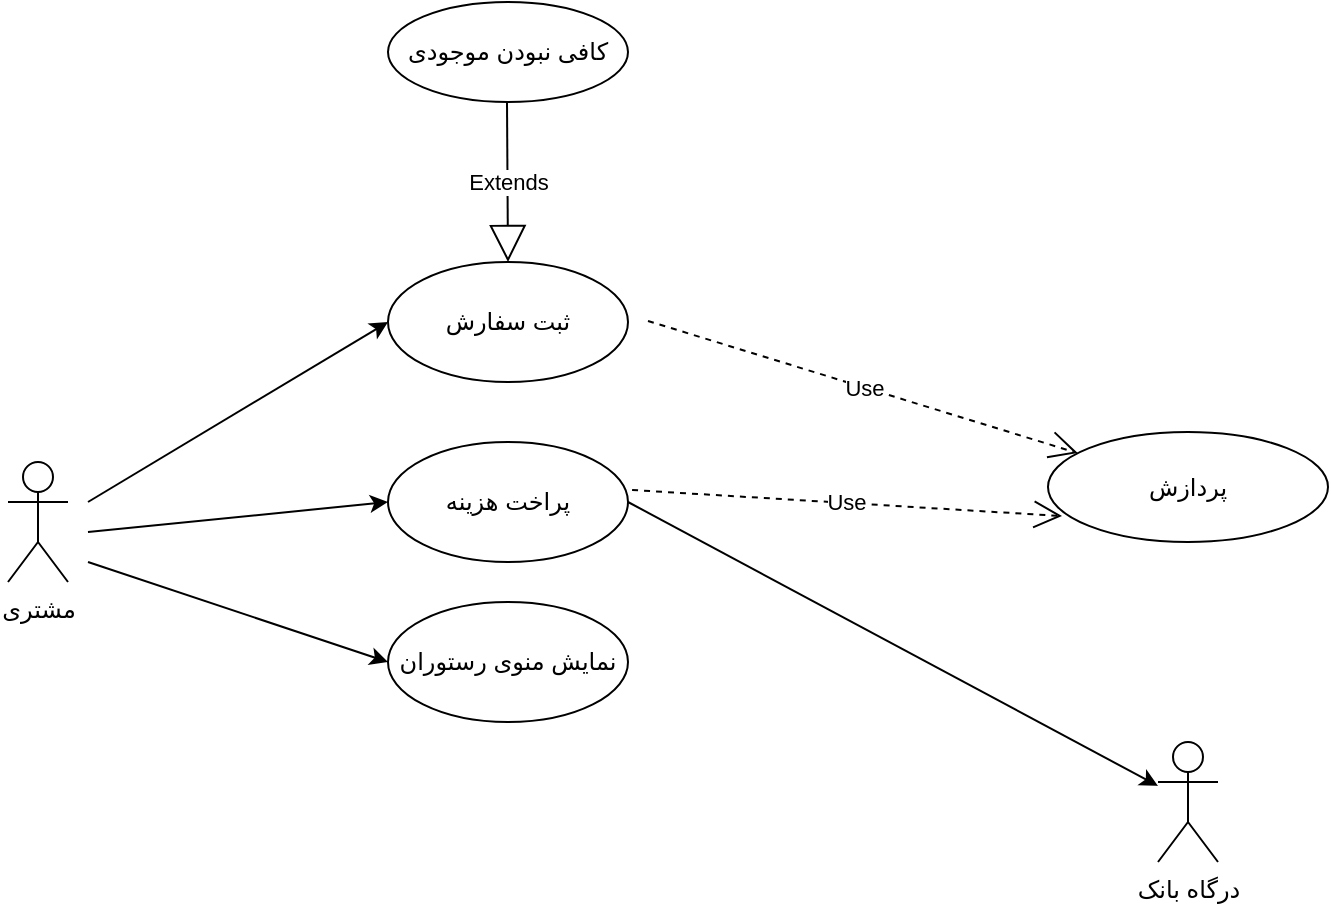 <mxfile version="14.8.1" type="github">
  <diagram id="6kZRcd2nzZi-CScO0-am" name="Page-1">
    <mxGraphModel dx="1102" dy="582" grid="1" gridSize="10" guides="1" tooltips="1" connect="1" arrows="1" fold="1" page="1" pageScale="1" pageWidth="827" pageHeight="1169" math="0" shadow="0">
      <root>
        <mxCell id="0" />
        <mxCell id="1" parent="0" />
        <mxCell id="eNLkJmlqLFpq8DJfVEhJ-1" value="مشتری" style="shape=umlActor;verticalLabelPosition=bottom;verticalAlign=top;html=1;outlineConnect=0;" parent="1" vertex="1">
          <mxGeometry x="80" y="240" width="30" height="60" as="geometry" />
        </mxCell>
        <mxCell id="zZH4B9XZtavpI2Gc8XmQ-1" value="" style="endArrow=classic;html=1;entryX=0;entryY=0.5;entryDx=0;entryDy=0;" parent="1" target="zZH4B9XZtavpI2Gc8XmQ-2" edge="1">
          <mxGeometry width="50" height="50" relative="1" as="geometry">
            <mxPoint x="120" y="260" as="sourcePoint" />
            <mxPoint x="270" y="180" as="targetPoint" />
          </mxGeometry>
        </mxCell>
        <mxCell id="zZH4B9XZtavpI2Gc8XmQ-2" value="ثبت سفارش" style="ellipse;whiteSpace=wrap;html=1;" parent="1" vertex="1">
          <mxGeometry x="270" y="140" width="120" height="60" as="geometry" />
        </mxCell>
        <mxCell id="zZH4B9XZtavpI2Gc8XmQ-3" value="" style="endArrow=classic;html=1;entryX=0;entryY=0.5;entryDx=0;entryDy=0;" parent="1" target="zZH4B9XZtavpI2Gc8XmQ-5" edge="1">
          <mxGeometry width="50" height="50" relative="1" as="geometry">
            <mxPoint x="120" y="275" as="sourcePoint" />
            <mxPoint x="260" y="265" as="targetPoint" />
          </mxGeometry>
        </mxCell>
        <mxCell id="zZH4B9XZtavpI2Gc8XmQ-5" value="پراخت هزینه" style="ellipse;whiteSpace=wrap;html=1;" parent="1" vertex="1">
          <mxGeometry x="270" y="230" width="120" height="60" as="geometry" />
        </mxCell>
        <mxCell id="YuZ7fpBsX5htOMO5wbOO-1" value="درگاه بانک" style="shape=umlActor;verticalLabelPosition=bottom;verticalAlign=top;html=1;outlineConnect=0;" vertex="1" parent="1">
          <mxGeometry x="655" y="380" width="30" height="60" as="geometry" />
        </mxCell>
        <mxCell id="YuZ7fpBsX5htOMO5wbOO-6" value="" style="endArrow=classic;html=1;exitX=1;exitY=0.5;exitDx=0;exitDy=0;" edge="1" parent="1" source="zZH4B9XZtavpI2Gc8XmQ-5" target="YuZ7fpBsX5htOMO5wbOO-1">
          <mxGeometry width="50" height="50" relative="1" as="geometry">
            <mxPoint x="430" y="290" as="sourcePoint" />
            <mxPoint x="480" y="240" as="targetPoint" />
          </mxGeometry>
        </mxCell>
        <mxCell id="YuZ7fpBsX5htOMO5wbOO-8" value="" style="endArrow=classic;html=1;entryX=0;entryY=0.5;entryDx=0;entryDy=0;" edge="1" parent="1" target="YuZ7fpBsX5htOMO5wbOO-9">
          <mxGeometry width="50" height="50" relative="1" as="geometry">
            <mxPoint x="120" y="290" as="sourcePoint" />
            <mxPoint x="260" y="340" as="targetPoint" />
          </mxGeometry>
        </mxCell>
        <mxCell id="YuZ7fpBsX5htOMO5wbOO-9" value="نمایش منوی رستوران" style="ellipse;whiteSpace=wrap;html=1;" vertex="1" parent="1">
          <mxGeometry x="270" y="310" width="120" height="60" as="geometry" />
        </mxCell>
        <mxCell id="YuZ7fpBsX5htOMO5wbOO-17" value="کافی نبودن موجودی" style="ellipse;whiteSpace=wrap;html=1;" vertex="1" parent="1">
          <mxGeometry x="270" y="10" width="120" height="50" as="geometry" />
        </mxCell>
        <mxCell id="YuZ7fpBsX5htOMO5wbOO-18" value="پردازش" style="ellipse;whiteSpace=wrap;html=1;" vertex="1" parent="1">
          <mxGeometry x="600" y="225" width="140" height="55" as="geometry" />
        </mxCell>
        <mxCell id="YuZ7fpBsX5htOMO5wbOO-42" value="Extends" style="endArrow=block;endSize=16;endFill=0;html=1;entryX=0.5;entryY=0;entryDx=0;entryDy=0;" edge="1" parent="1" target="zZH4B9XZtavpI2Gc8XmQ-2">
          <mxGeometry width="160" relative="1" as="geometry">
            <mxPoint x="329.5" y="60" as="sourcePoint" />
            <mxPoint x="329.5" y="90" as="targetPoint" />
            <Array as="points" />
          </mxGeometry>
        </mxCell>
        <mxCell id="YuZ7fpBsX5htOMO5wbOO-51" value="Use" style="endArrow=open;endSize=12;dashed=1;html=1;" edge="1" parent="1" target="YuZ7fpBsX5htOMO5wbOO-18">
          <mxGeometry width="160" relative="1" as="geometry">
            <mxPoint x="400" y="169.5" as="sourcePoint" />
            <mxPoint x="560" y="169.5" as="targetPoint" />
          </mxGeometry>
        </mxCell>
        <mxCell id="YuZ7fpBsX5htOMO5wbOO-53" value="Use" style="endArrow=open;endSize=12;dashed=1;html=1;exitX=1.017;exitY=0.4;exitDx=0;exitDy=0;exitPerimeter=0;entryX=0.05;entryY=0.764;entryDx=0;entryDy=0;entryPerimeter=0;" edge="1" parent="1" source="zZH4B9XZtavpI2Gc8XmQ-5" target="YuZ7fpBsX5htOMO5wbOO-18">
          <mxGeometry width="160" relative="1" as="geometry">
            <mxPoint x="400" y="210" as="sourcePoint" />
            <mxPoint x="614.872" y="276.053" as="targetPoint" />
          </mxGeometry>
        </mxCell>
      </root>
    </mxGraphModel>
  </diagram>
</mxfile>
